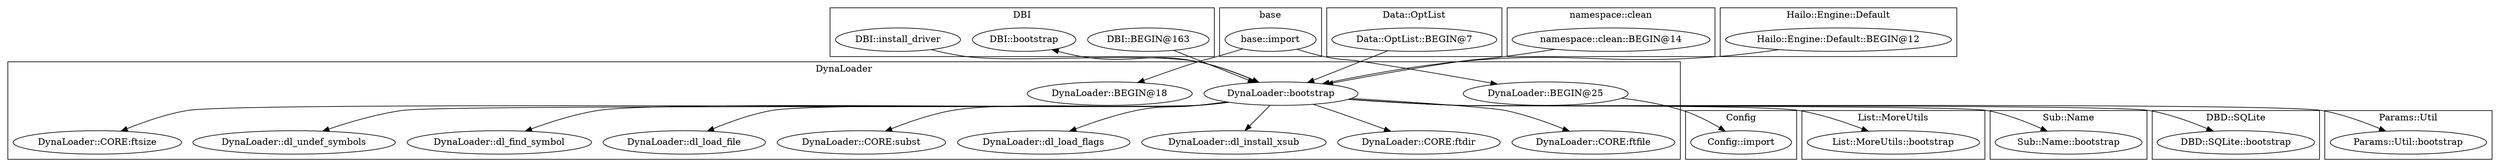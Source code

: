 digraph {
graph [overlap=false]
subgraph cluster_Config {
	label="Config";
	"Config::import";
}
subgraph cluster_DynaLoader {
	label="DynaLoader";
	"DynaLoader::CORE:ftfile";
	"DynaLoader::CORE:ftsize";
	"DynaLoader::dl_undef_symbols";
	"DynaLoader::BEGIN@25";
	"DynaLoader::dl_find_symbol";
	"DynaLoader::dl_load_file";
	"DynaLoader::CORE:subst";
	"DynaLoader::dl_load_flags";
	"DynaLoader::BEGIN@18";
	"DynaLoader::dl_install_xsub";
	"DynaLoader::CORE:ftdir";
	"DynaLoader::bootstrap";
}
subgraph cluster_List_MoreUtils {
	label="List::MoreUtils";
	"List::MoreUtils::bootstrap";
}
subgraph cluster_DBI {
	label="DBI";
	"DBI::install_driver";
	"DBI::BEGIN@163";
	"DBI::bootstrap";
}
subgraph cluster_base {
	label="base";
	"base::import";
}
subgraph cluster_Sub_Name {
	label="Sub::Name";
	"Sub::Name::bootstrap";
}
subgraph cluster_Data_OptList {
	label="Data::OptList";
	"Data::OptList::BEGIN@7";
}
subgraph cluster_DBD_SQLite {
	label="DBD::SQLite";
	"DBD::SQLite::bootstrap";
}
subgraph cluster_Params_Util {
	label="Params::Util";
	"Params::Util::bootstrap";
}
subgraph cluster_namespace_clean {
	label="namespace::clean";
	"namespace::clean::BEGIN@14";
}
subgraph cluster_Hailo_Engine_Default {
	label="Hailo::Engine::Default";
	"Hailo::Engine::Default::BEGIN@12";
}
"DynaLoader::bootstrap" -> "Params::Util::bootstrap";
"DynaLoader::bootstrap" -> "DynaLoader::dl_find_symbol";
"DynaLoader::bootstrap" -> "DynaLoader::CORE:ftsize";
"DynaLoader::bootstrap" -> "DynaLoader::dl_load_file";
"DBI::install_driver" -> "DynaLoader::bootstrap";
"DBI::BEGIN@163" -> "DynaLoader::bootstrap";
"namespace::clean::BEGIN@14" -> "DynaLoader::bootstrap";
"Hailo::Engine::Default::BEGIN@12" -> "DynaLoader::bootstrap";
"Data::OptList::BEGIN@7" -> "DynaLoader::bootstrap";
"DynaLoader::bootstrap" -> "Sub::Name::bootstrap";
"DynaLoader::bootstrap" -> "List::MoreUtils::bootstrap";
"DynaLoader::bootstrap" -> "DynaLoader::CORE:ftfile";
"DynaLoader::bootstrap" -> "DynaLoader::CORE:subst";
"base::import" -> "DynaLoader::BEGIN@25";
"DynaLoader::BEGIN@25" -> "Config::import";
"DynaLoader::bootstrap" -> "DBI::bootstrap";
"DynaLoader::bootstrap" -> "DynaLoader::CORE:ftdir";
"DynaLoader::bootstrap" -> "DynaLoader::dl_undef_symbols";
"DynaLoader::bootstrap" -> "DBD::SQLite::bootstrap";
"base::import" -> "DynaLoader::BEGIN@18";
"DynaLoader::bootstrap" -> "DynaLoader::dl_load_flags";
"DynaLoader::bootstrap" -> "DynaLoader::dl_install_xsub";
}
